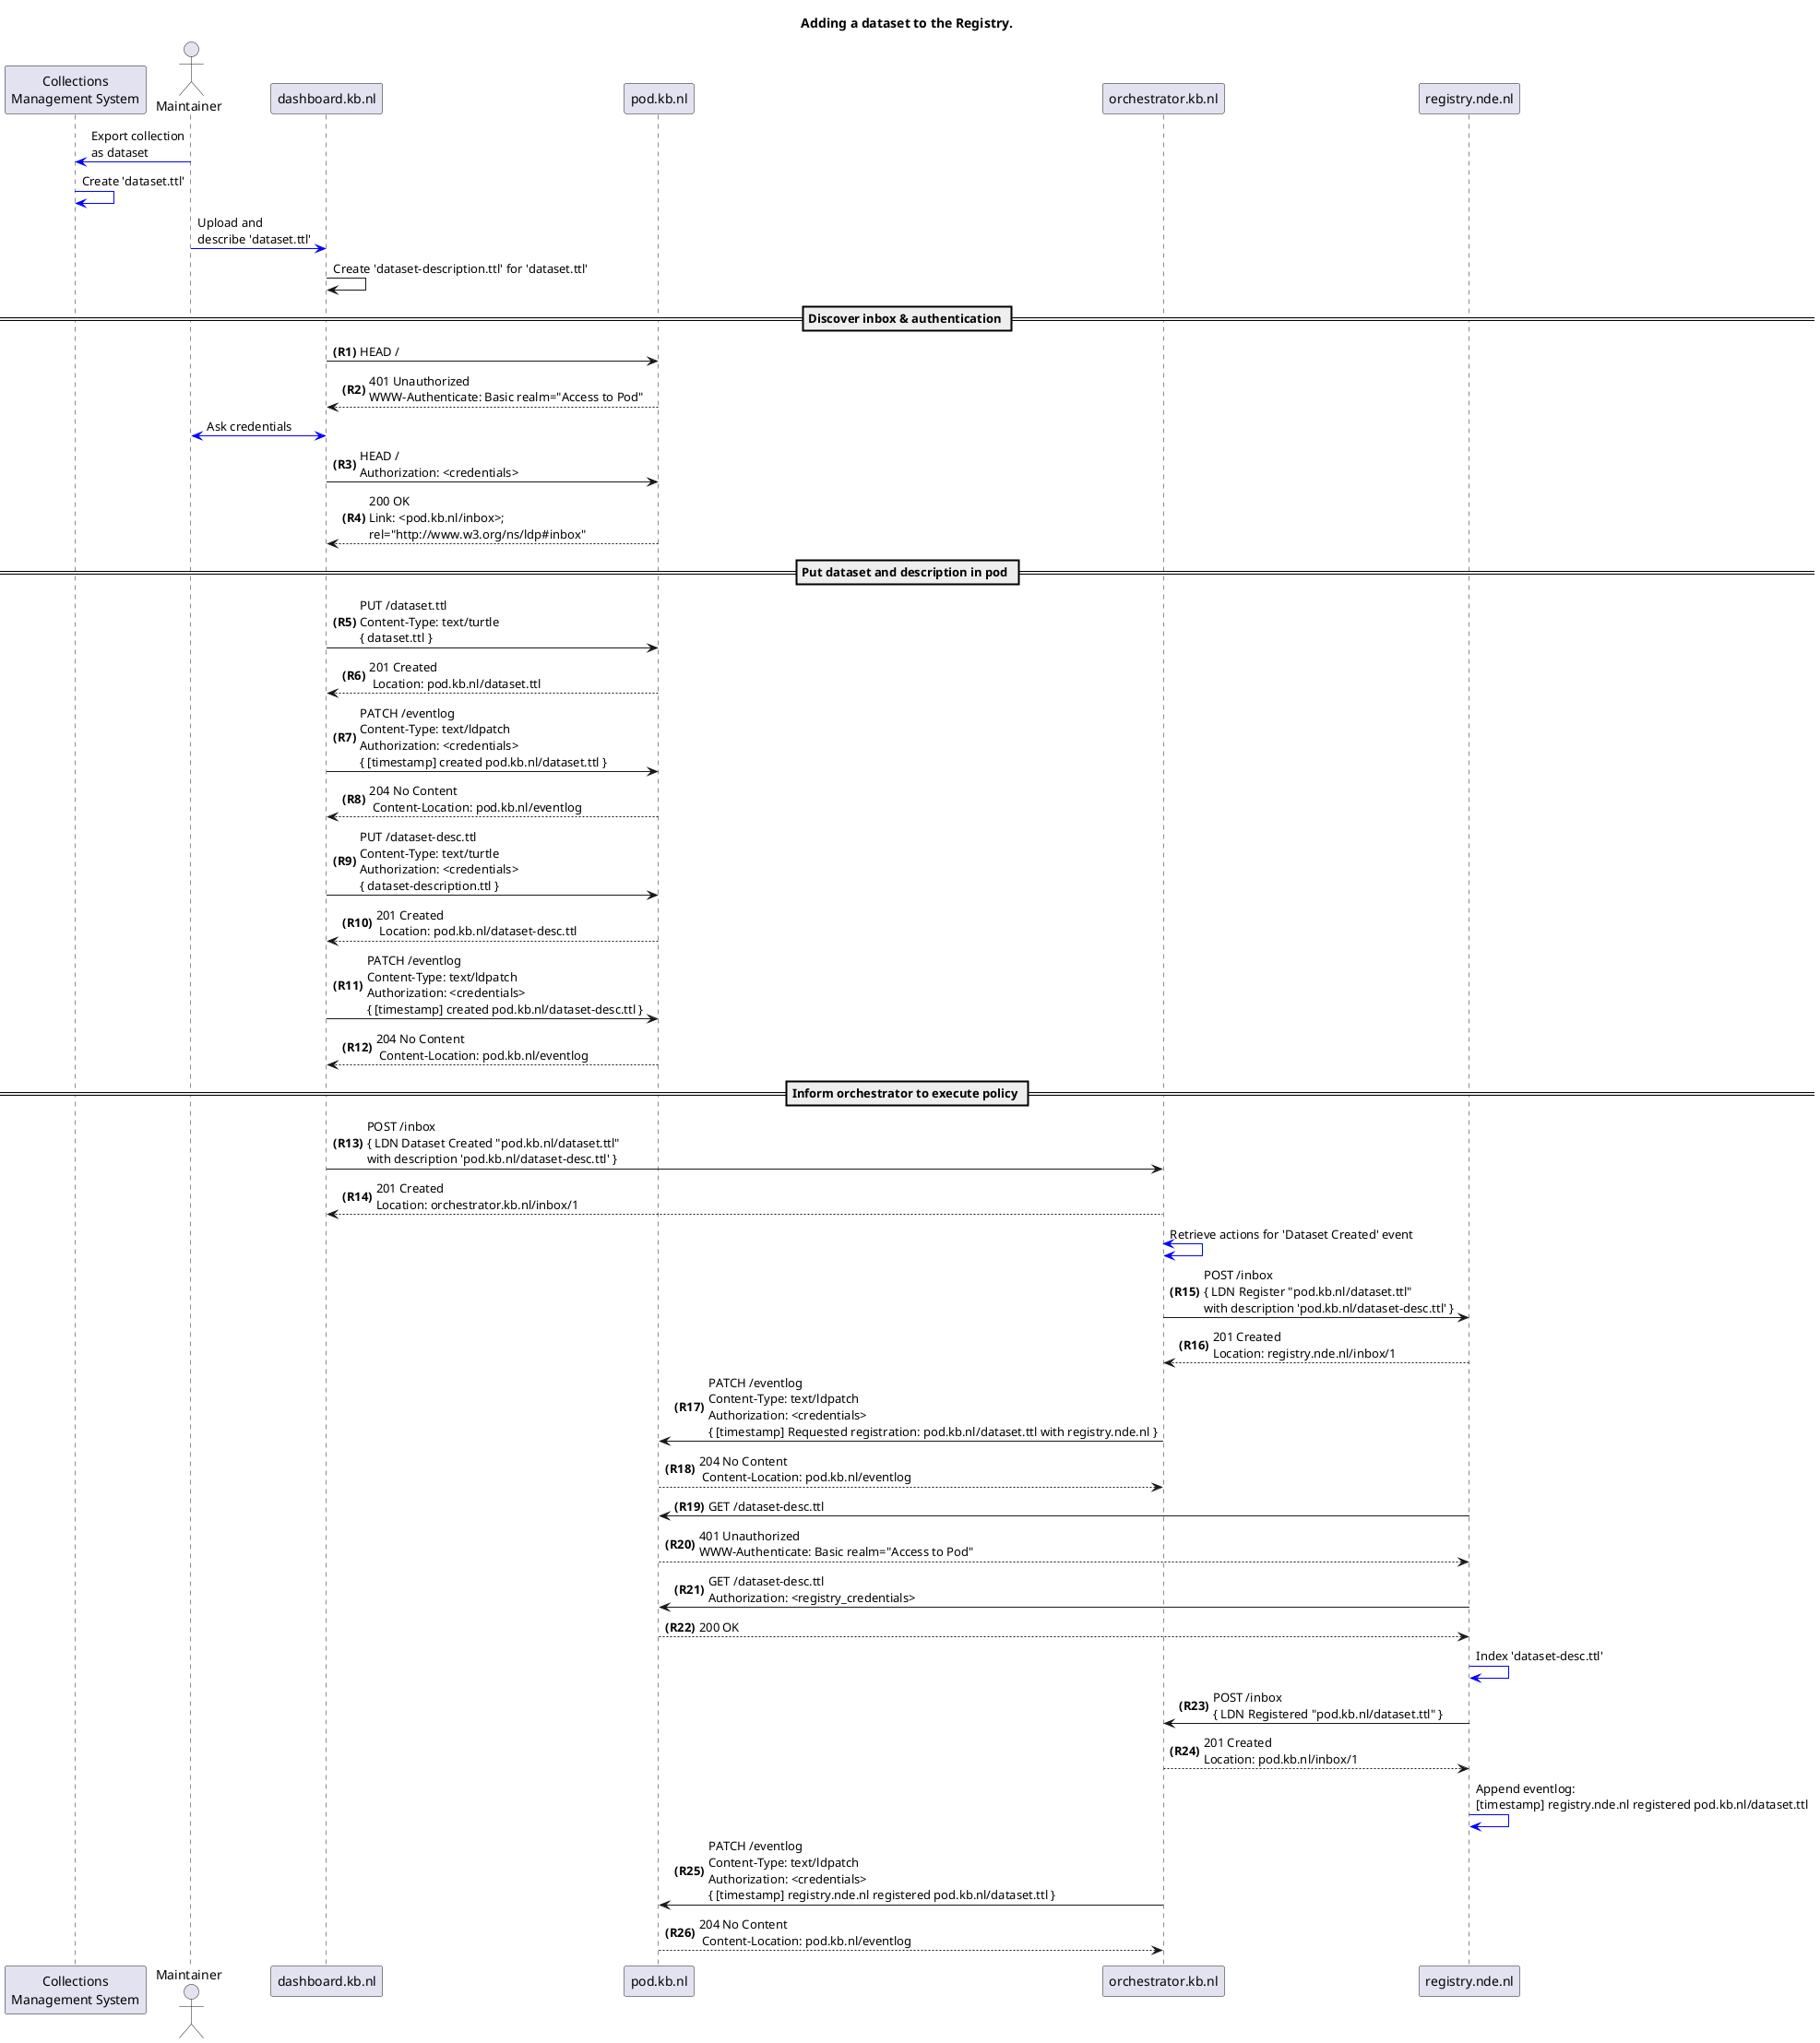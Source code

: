 @startuml new-dataset

title
 Adding a dataset to the Registry.
end title


autonumber "<b>(R0)"
participant "Collections\nManagement System" as CMS
actor Maintainer as Maintainer 
participant dashboard.kb.nl as D
participant pod.kb.nl as Pod
participant orchestrator.kb.nl as O
participant registry.nde.nl as R

autonumber stop
Maintainer -[#0000FF]> CMS: Export collection\nas dataset
CMS -[#0000FF]> CMS: Create 'dataset.ttl'

Maintainer -[#0000FF]> D: Upload and\ndescribe 'dataset.ttl'
D -> D: Create 'dataset-description.ttl' for 'dataset.ttl'

== Discover inbox & authentication ==

autonumber resume  
D -> Pod : HEAD /
D <-- Pod : 401 Unauthorized\nWWW-Authenticate: Basic realm="Access to Pod"

autonumber stop
D <-[#0000FF]> Maintainer : Ask credentials

autonumber resume
D -> Pod : HEAD /\nAuthorization: <credentials>
D <-- Pod: 200 OK\nLink: <pod.kb.nl/inbox>;\nrel="http://www.w3.org/ns/ldp#inbox"

== Put dataset and description in pod ==

D -> Pod : PUT /dataset.ttl\nContent-Type: text/turtle\n{ dataset.ttl }
D <-- Pod : 201 Created\n Location: pod.kb.nl/dataset.ttl

D -> Pod : PATCH /eventlog\nContent-Type: text/ldpatch\nAuthorization: <credentials>\n{ [timestamp] created pod.kb.nl/dataset.ttl }
D <-- Pod : 204 No Content\n Content-Location: pod.kb.nl/eventlog

D -> Pod : PUT /dataset-desc.ttl\nContent-Type: text/turtle\nAuthorization: <credentials>\n{ dataset-description.ttl }
D <-- Pod : 201 Created\n Location: pod.kb.nl/dataset-desc.ttl

D -> Pod : PATCH /eventlog\nContent-Type: text/ldpatch\nAuthorization: <credentials>\n{ [timestamp] created pod.kb.nl/dataset-desc.ttl }
D <-- Pod : 204 No Content\n Content-Location: pod.kb.nl/eventlog

== Inform orchestrator to execute policy ==

D -> O: POST /inbox\n{ LDN Dataset Created "pod.kb.nl/dataset.ttl"\nwith description 'pod.kb.nl/dataset-desc.ttl' }
D <-- O: 201 Created\nLocation: orchestrator.kb.nl/inbox/1

autonumber stop
O <-[#0000FF]> O: Retrieve actions for 'Dataset Created' event

autonumber resume
O -> R: POST /inbox\n{ LDN Register "pod.kb.nl/dataset.ttl"\nwith description 'pod.kb.nl/dataset-desc.ttl' }
O <-- R: 201 Created\nLocation: registry.nde.nl/inbox/1
O -> Pod : PATCH /eventlog\nContent-Type: text/ldpatch\nAuthorization: <credentials>\n{ [timestamp] Requested registration: pod.kb.nl/dataset.ttl with registry.nde.nl }
O <-- Pod : 204 No Content\n Content-Location: pod.kb.nl/eventlog

R -> Pod: GET /dataset-desc.ttl
R <-- Pod : 401 Unauthorized\nWWW-Authenticate: Basic realm="Access to Pod"
R -> Pod: GET /dataset-desc.ttl\nAuthorization: <registry_credentials>
R <-- Pod: 200 OK

autonumber stop
R -[#0000FF]> R: Index 'dataset-desc.ttl'

autonumber resume
R -> O: POST /inbox\n{ LDN Registered "pod.kb.nl/dataset.ttl" }
R <-- O: 201 Created\nLocation: pod.kb.nl/inbox/1

autonumber stop
R -[#0000FF]> R: Append eventlog:\n[timestamp] registry.nde.nl registered pod.kb.nl/dataset.ttl

autonumber resume
O -> Pod : PATCH /eventlog\nContent-Type: text/ldpatch\nAuthorization: <credentials>\n{ [timestamp] registry.nde.nl registered pod.kb.nl/dataset.ttl }
O <-- Pod : 204 No Content\n Content-Location: pod.kb.nl/eventlog

@enduml